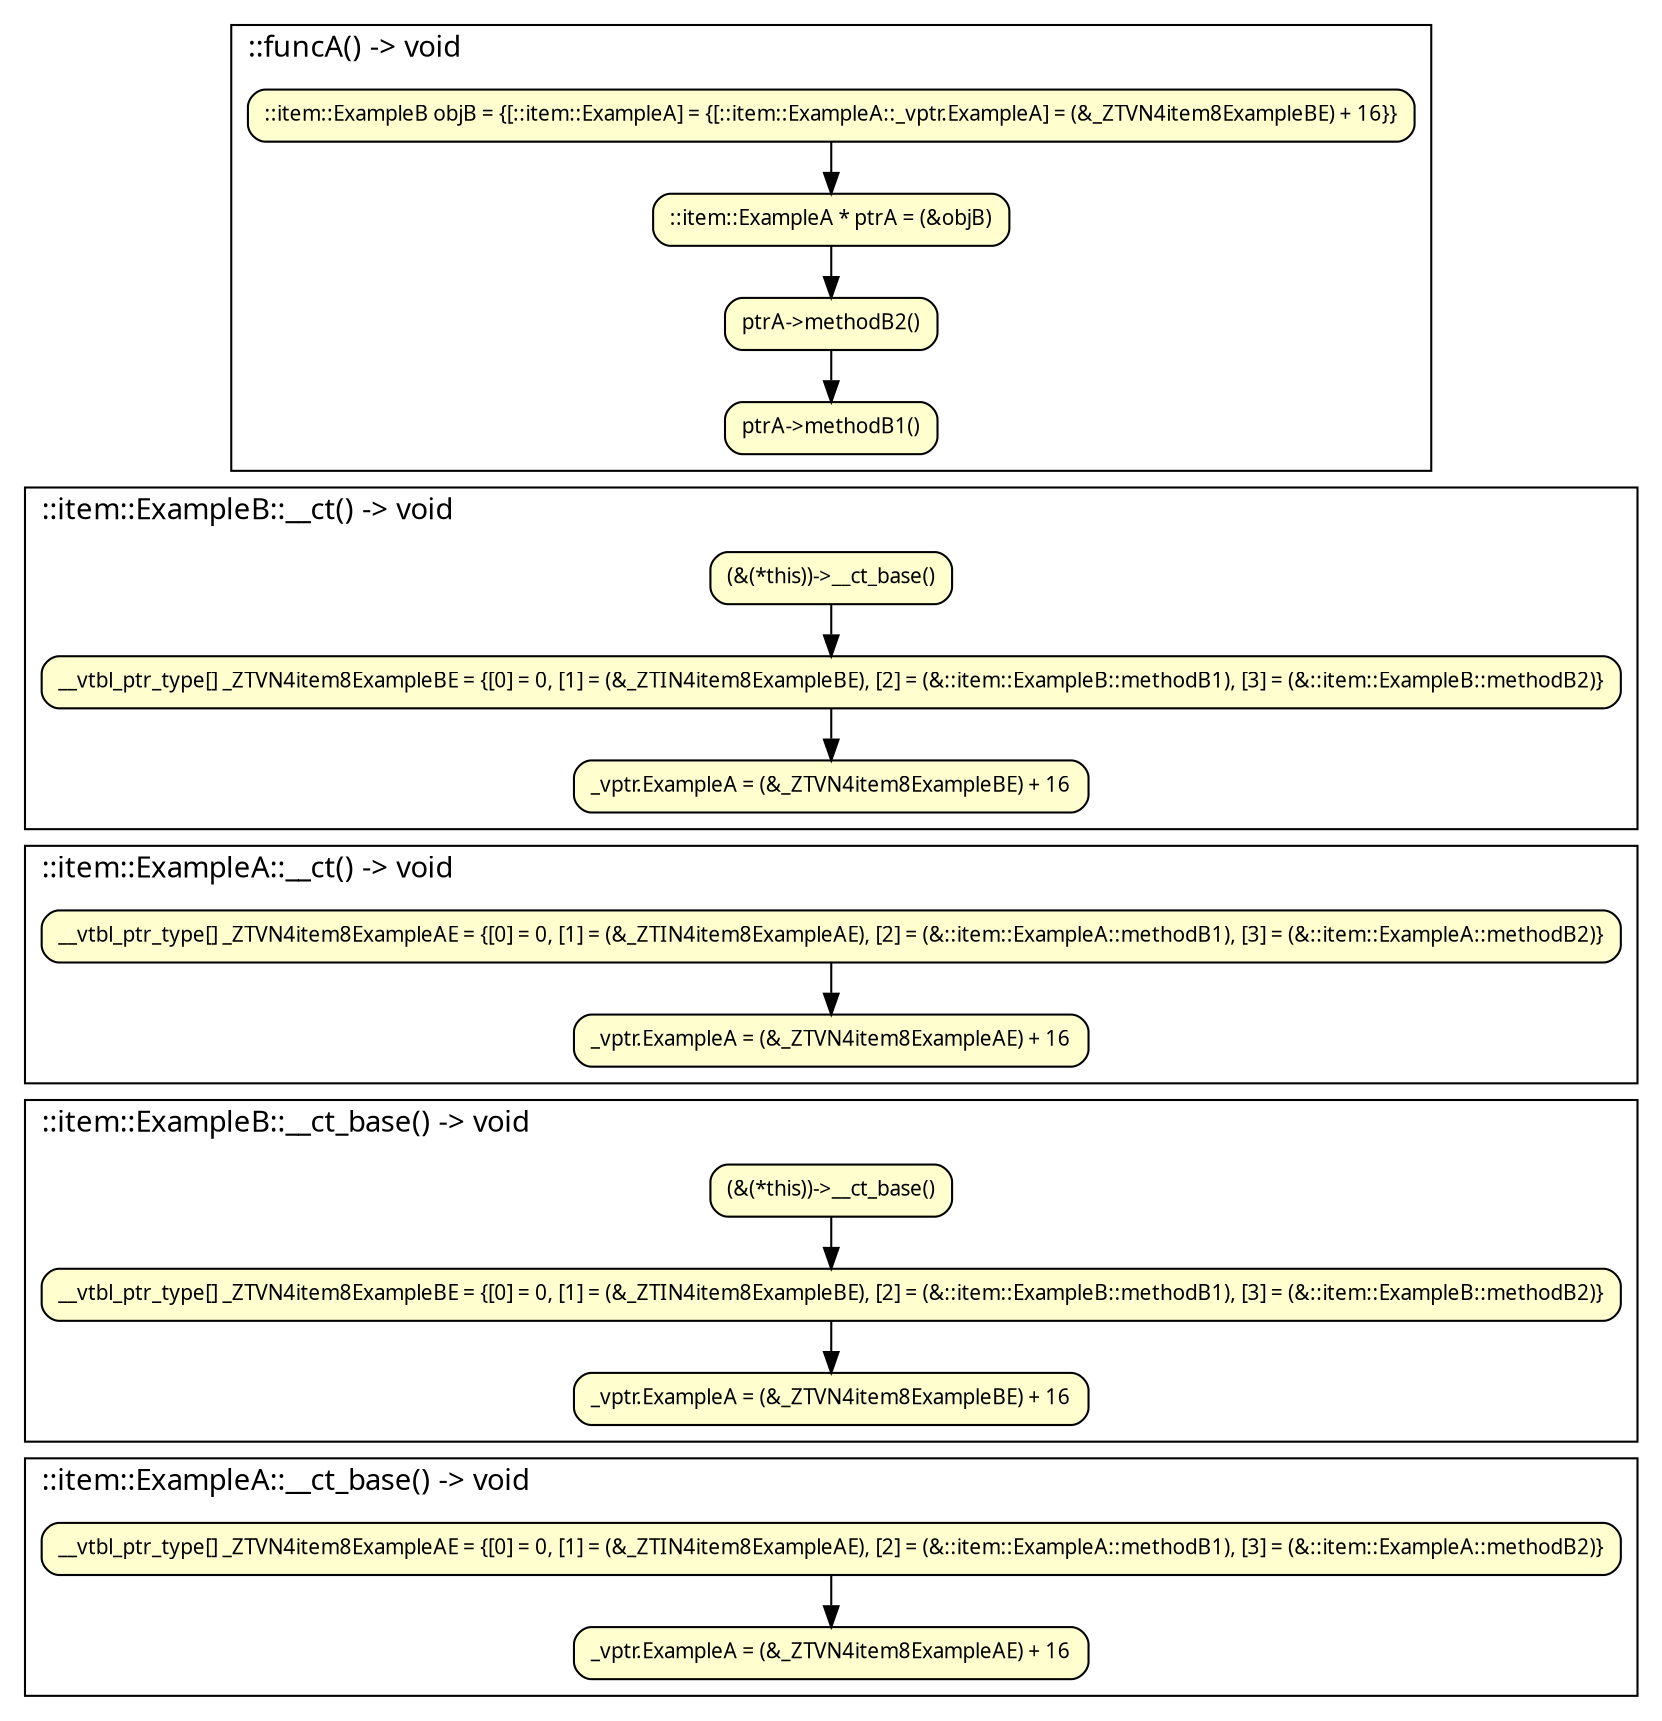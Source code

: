 digraph {
	fontname="SansSerif,sans-serif" labeljust=l nojustify=true ranksep=0.35
	node [fillcolor="#fefece" fontname="SansSerif,sans-serif" fontsize=10 height=0.35 shape=box style="filled, rounded"]
	subgraph cluster_item_0 {
		graph [label="::funcA() -> void"]
		item_1 [label="::item::ExampleB objB = {[::item::ExampleA] = {[::item::ExampleA::_vptr.ExampleA] = (&_ZTVN4item8ExampleBE) + 16}}"]
		item_2 [label="::item::ExampleA * ptrA = (&objB)"]
		item_1 -> item_2
		item_3 [label="ptrA->methodB2()"]
		item_2 -> item_3
		item_4 [label="ptrA->methodB1()"]
		item_3 -> item_4
	}
	subgraph cluster_item_5 {
		graph [label="::item::ExampleA::methodB1() -> void"]
	}
	subgraph cluster_item_6 {
		graph [label="::item::ExampleB::methodB1() -> void"]
	}
	subgraph cluster_item_7 {
		graph [label="::item::ExampleA::methodB2() -> void"]
	}
	subgraph cluster_item_8 {
		graph [label="::item::ExampleB::methodB2() -> void"]
	}
	subgraph cluster_item_9 {
		graph [label="::item::ExampleB::__ct() -> void"]
		item_10 [label="(&(*this))->__ct_base()"]
		item_11 [label="__vtbl_ptr_type[] _ZTVN4item8ExampleBE = {[0] = 0, [1] = (&_ZTIN4item8ExampleBE), [2] = (&::item::ExampleB::methodB1), [3] = (&::item::ExampleB::methodB2)}"]
		item_10 -> item_11
		item_12 [label="_vptr.ExampleA = (&_ZTVN4item8ExampleBE) + 16"]
		item_11 -> item_12
	}
	item_4 -> item_10 [style=invis]
	subgraph cluster_item_13 {
		graph [label="::item::ExampleA::__ct() -> void"]
		item_14 [label="__vtbl_ptr_type[] _ZTVN4item8ExampleAE = {[0] = 0, [1] = (&_ZTIN4item8ExampleAE), [2] = (&::item::ExampleA::methodB1), [3] = (&::item::ExampleA::methodB2)}"]
		item_15 [label="_vptr.ExampleA = (&_ZTVN4item8ExampleAE) + 16"]
		item_14 -> item_15
	}
	item_12 -> item_14 [style=invis]
	subgraph cluster_item_16 {
		graph [label="::item::ExampleB::__ct_base() -> void"]
		item_17 [label="(&(*this))->__ct_base()"]
		item_18 [label="__vtbl_ptr_type[] _ZTVN4item8ExampleBE = {[0] = 0, [1] = (&_ZTIN4item8ExampleBE), [2] = (&::item::ExampleB::methodB1), [3] = (&::item::ExampleB::methodB2)}"]
		item_17 -> item_18
		item_19 [label="_vptr.ExampleA = (&_ZTVN4item8ExampleBE) + 16"]
		item_18 -> item_19
	}
	item_15 -> item_17 [style=invis]
	subgraph cluster_item_20 {
		graph [label="::item::ExampleA::__ct_base() -> void"]
		item_21 [label="__vtbl_ptr_type[] _ZTVN4item8ExampleAE = {[0] = 0, [1] = (&_ZTIN4item8ExampleAE), [2] = (&::item::ExampleA::methodB1), [3] = (&::item::ExampleA::methodB2)}"]
		item_22 [label="_vptr.ExampleA = (&_ZTVN4item8ExampleAE) + 16"]
		item_21 -> item_22
	}
	item_19 -> item_21 [style=invis]
	subgraph cluster_item_23 {
		graph [label="::item::ExampleB::__ct_comp() -> void"]
	}
	subgraph cluster_item_24 {
		graph [label="::item::ExampleA::__ct_comp() -> void"]
	}
}
